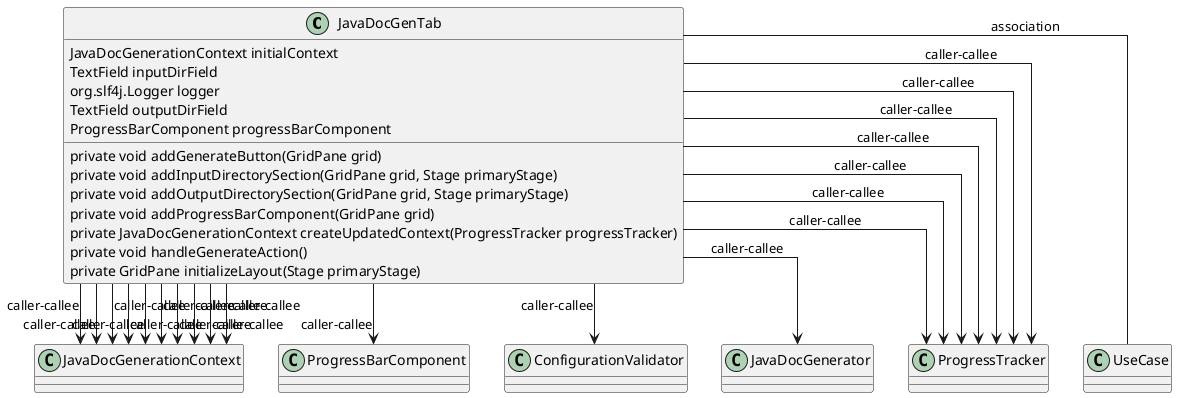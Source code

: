 @startuml
skinparam linetype Ortho
class JavaDocGenTab {
    JavaDocGenerationContext initialContext
    TextField inputDirField
    org.slf4j.Logger logger
    TextField outputDirField
    ProgressBarComponent progressBarComponent
    private void addGenerateButton(GridPane grid)
    private void addInputDirectorySection(GridPane grid, Stage primaryStage)
    private void addOutputDirectorySection(GridPane grid, Stage primaryStage)
    private void addProgressBarComponent(GridPane grid)
    private JavaDocGenerationContext createUpdatedContext(ProgressTracker progressTracker)
    private void handleGenerateAction()
    private GridPane initializeLayout(Stage primaryStage)
}
JavaDocGenTab --> JavaDocGenerationContext : caller-callee
JavaDocGenTab --> JavaDocGenerationContext : caller-callee
JavaDocGenTab --> ProgressBarComponent : caller-callee
JavaDocGenTab --> ConfigurationValidator : caller-callee
JavaDocGenTab --> JavaDocGenerator : caller-callee
JavaDocGenTab --> ProgressTracker : caller-callee
JavaDocGenTab --> ProgressTracker : caller-callee
JavaDocGenTab --> ProgressTracker : caller-callee
JavaDocGenTab --> ProgressTracker : caller-callee
JavaDocGenTab --> ProgressTracker : caller-callee
JavaDocGenTab -- UseCase : association
JavaDocGenTab --> JavaDocGenerationContext : caller-callee
JavaDocGenTab --> JavaDocGenerationContext : caller-callee
JavaDocGenTab --> JavaDocGenerationContext : caller-callee
JavaDocGenTab --> JavaDocGenerationContext : caller-callee
JavaDocGenTab --> JavaDocGenerationContext : caller-callee
JavaDocGenTab --> JavaDocGenerationContext : caller-callee
JavaDocGenTab --> JavaDocGenerationContext : caller-callee
JavaDocGenTab --> JavaDocGenerationContext : caller-callee
JavaDocGenTab --> ProgressTracker : caller-callee
JavaDocGenTab --> ProgressTracker : caller-callee
@enduml
